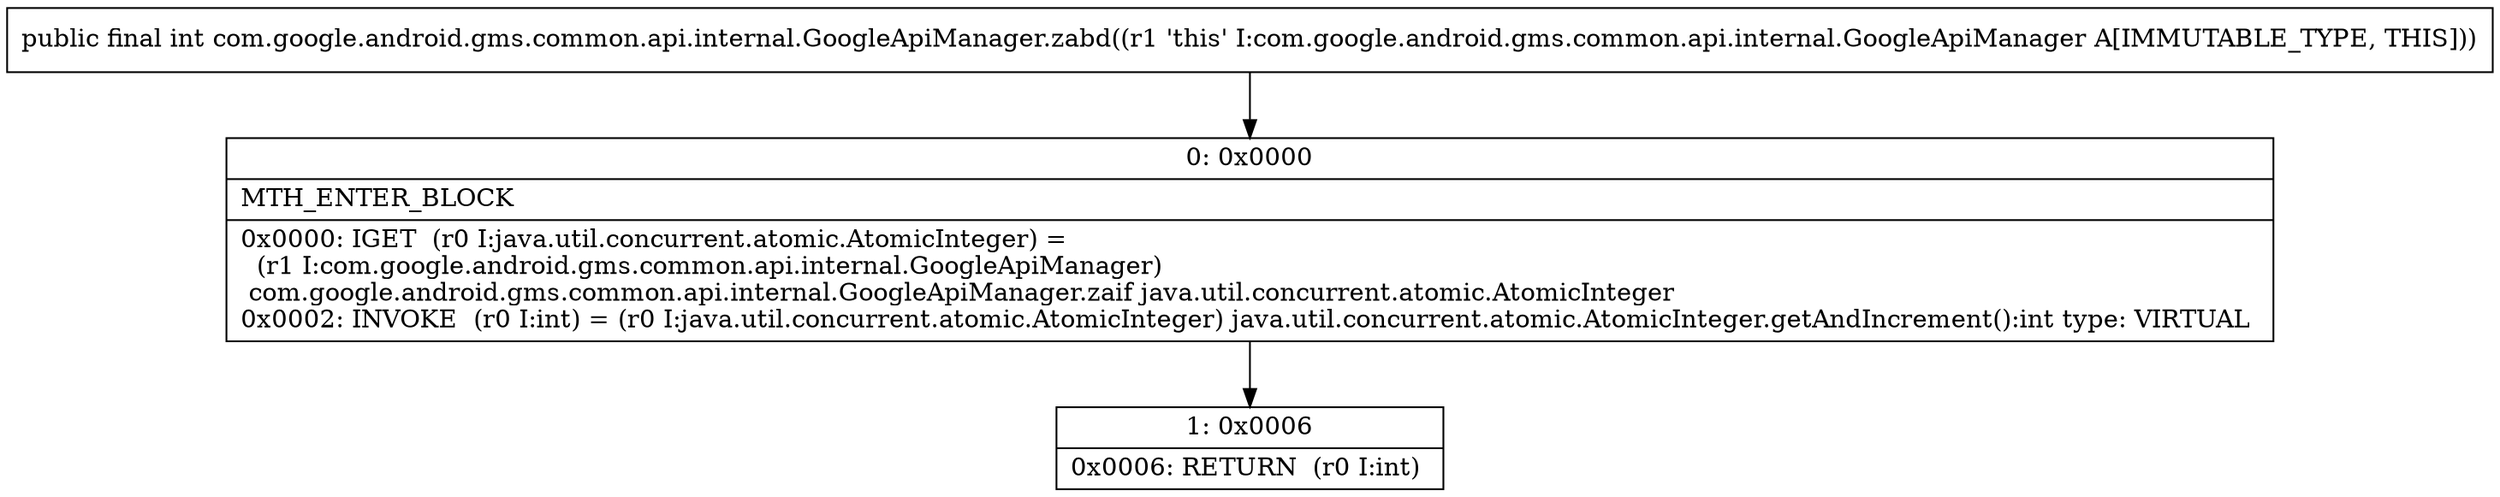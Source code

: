 digraph "CFG forcom.google.android.gms.common.api.internal.GoogleApiManager.zabd()I" {
Node_0 [shape=record,label="{0\:\ 0x0000|MTH_ENTER_BLOCK\l|0x0000: IGET  (r0 I:java.util.concurrent.atomic.AtomicInteger) = \l  (r1 I:com.google.android.gms.common.api.internal.GoogleApiManager)\l com.google.android.gms.common.api.internal.GoogleApiManager.zaif java.util.concurrent.atomic.AtomicInteger \l0x0002: INVOKE  (r0 I:int) = (r0 I:java.util.concurrent.atomic.AtomicInteger) java.util.concurrent.atomic.AtomicInteger.getAndIncrement():int type: VIRTUAL \l}"];
Node_1 [shape=record,label="{1\:\ 0x0006|0x0006: RETURN  (r0 I:int) \l}"];
MethodNode[shape=record,label="{public final int com.google.android.gms.common.api.internal.GoogleApiManager.zabd((r1 'this' I:com.google.android.gms.common.api.internal.GoogleApiManager A[IMMUTABLE_TYPE, THIS])) }"];
MethodNode -> Node_0;
Node_0 -> Node_1;
}

